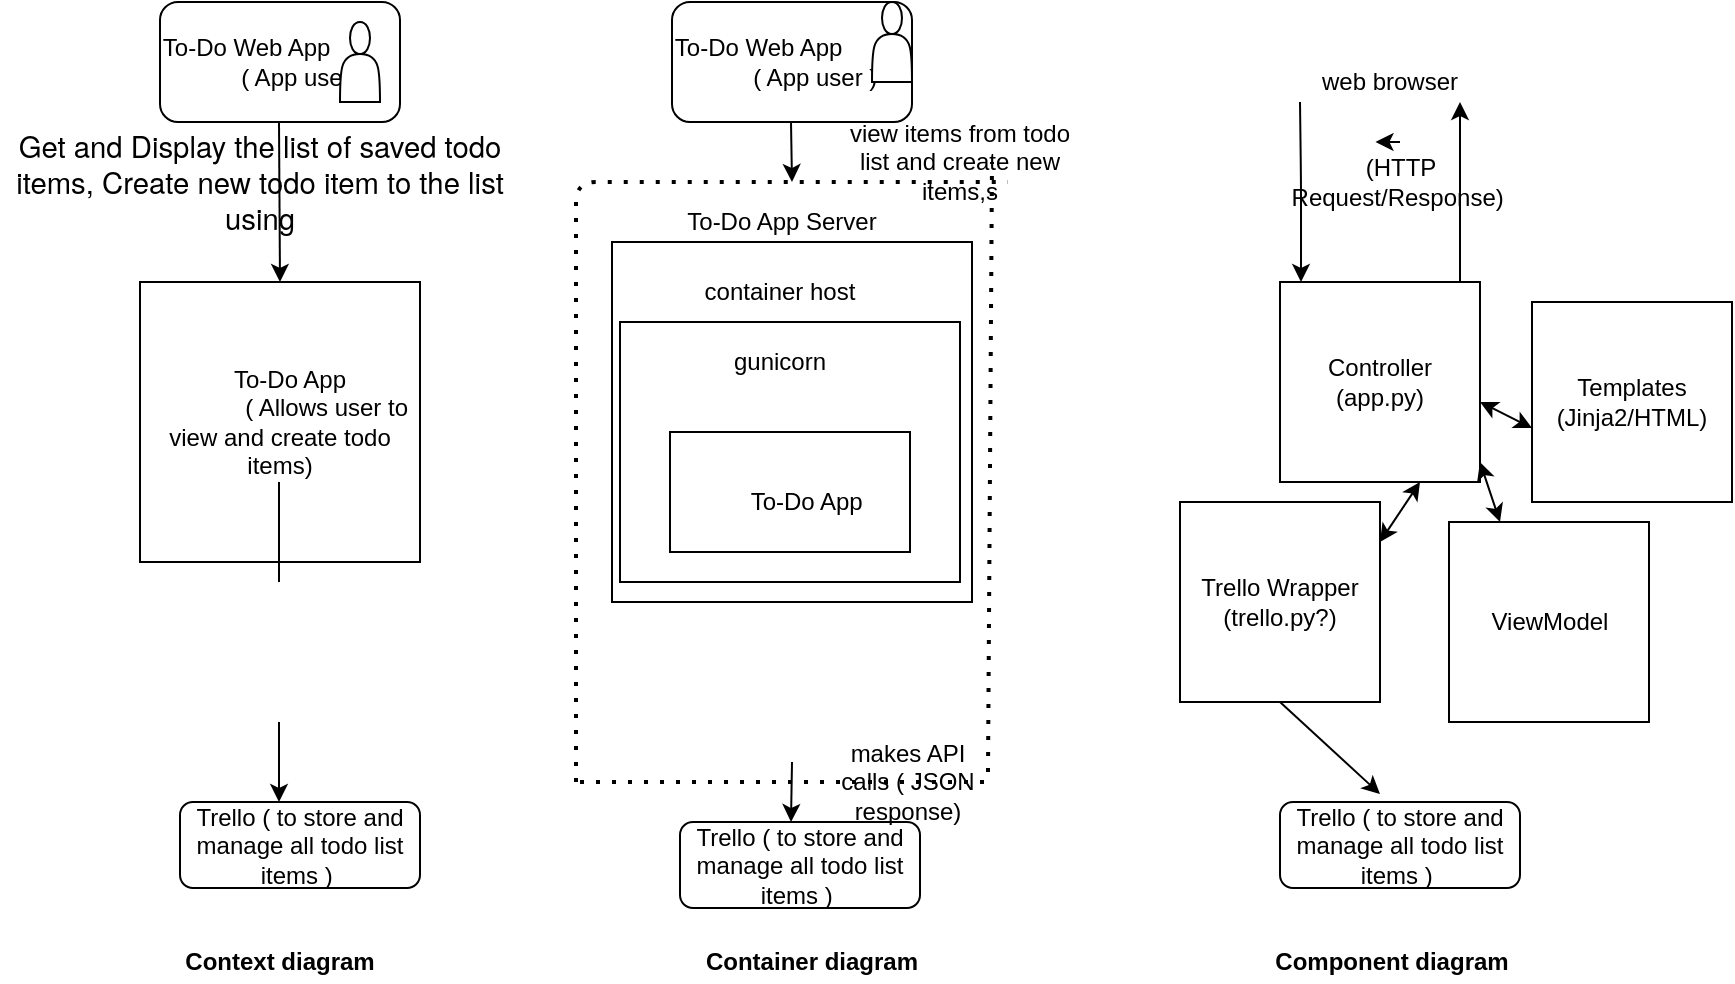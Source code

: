<mxfile version="14.5.1" type="device"><diagram id="C5RBs43oDa-KdzZeNtuy" name="Page-1"><mxGraphModel dx="1106" dy="860" grid="1" gridSize="10" guides="1" tooltips="1" connect="1" arrows="1" fold="1" page="1" pageScale="1" pageWidth="827" pageHeight="1169" math="0" shadow="0"><root><mxCell id="WIyWlLk6GJQsqaUBKTNV-0"/><mxCell id="WIyWlLk6GJQsqaUBKTNV-1" parent="WIyWlLk6GJQsqaUBKTNV-0"/><mxCell id="WIyWlLk6GJQsqaUBKTNV-3" value="To-Do Web App &amp;nbsp; &amp;nbsp; &amp;nbsp; &amp;nbsp; &amp;nbsp; &amp;nbsp; &amp;nbsp; &amp;nbsp; &amp;nbsp; ( App user )&amp;nbsp;" style="rounded=1;whiteSpace=wrap;html=1;fontSize=12;glass=0;strokeWidth=1;shadow=0;align=center;" parent="WIyWlLk6GJQsqaUBKTNV-1" vertex="1"><mxGeometry x="80" y="60" width="120" height="60" as="geometry"/></mxCell><mxCell id="WIyWlLk6GJQsqaUBKTNV-11" value="Trello ( to store and manage all todo list items )&amp;nbsp;" style="rounded=1;whiteSpace=wrap;html=1;fontSize=12;glass=0;strokeWidth=1;shadow=0;" parent="WIyWlLk6GJQsqaUBKTNV-1" vertex="1"><mxGeometry x="90" y="460" width="120" height="43" as="geometry"/></mxCell><mxCell id="S4Vc5kefsL3zOtKIEcPu-3" value="&lt;span&gt;&amp;nbsp; &amp;nbsp; &amp;nbsp; &amp;nbsp; &amp;nbsp; &amp;nbsp; &amp;nbsp;To-Do App &amp;nbsp; &amp;nbsp; &amp;nbsp; &amp;nbsp; &amp;nbsp; &amp;nbsp; &amp;nbsp; &amp;nbsp; &amp;nbsp; &amp;nbsp; &amp;nbsp; &amp;nbsp; ( Allows user to view and create todo items)&lt;/span&gt;" style="html=1;aspect=fixed;align=center;whiteSpace=wrap;verticalAlign=middle;" parent="WIyWlLk6GJQsqaUBKTNV-1" vertex="1"><mxGeometry x="70" y="200" width="140" height="140" as="geometry"/></mxCell><mxCell id="S4Vc5kefsL3zOtKIEcPu-5" value="&lt;span style=&quot;font-size: 11pt ; font-family: &amp;#34;helveticaneue&amp;#34;&quot;&gt;Get and Display the list of saved todo items, Create&amp;nbsp;&lt;/span&gt;&lt;span style=&quot;font-size: 11pt ; font-family: &amp;#34;helveticaneue&amp;#34;&quot;&gt;new todo item to the list using&lt;/span&gt;&lt;span style=&quot;font-size: medium&quot;&gt;&lt;/span&gt;" style="text;html=1;strokeColor=none;fillColor=none;align=center;verticalAlign=middle;whiteSpace=wrap;rounded=0;" parent="WIyWlLk6GJQsqaUBKTNV-1" vertex="1"><mxGeometry y="140" width="260" height="20" as="geometry"/></mxCell><mxCell id="S4Vc5kefsL3zOtKIEcPu-6" value="" style="endArrow=none;html=1;" parent="WIyWlLk6GJQsqaUBKTNV-1" edge="1"><mxGeometry width="50" height="50" relative="1" as="geometry"><mxPoint x="139.5" y="350" as="sourcePoint"/><mxPoint x="139.5" y="300" as="targetPoint"/><Array as="points"><mxPoint x="139.5" y="340"/><mxPoint x="139.5" y="330"/></Array></mxGeometry></mxCell><mxCell id="S4Vc5kefsL3zOtKIEcPu-7" value="" style="endArrow=classic;html=1;" parent="WIyWlLk6GJQsqaUBKTNV-1" edge="1"><mxGeometry width="50" height="50" relative="1" as="geometry"><mxPoint x="139.5" y="420" as="sourcePoint"/><mxPoint x="139.5" y="460" as="targetPoint"/></mxGeometry></mxCell><mxCell id="S4Vc5kefsL3zOtKIEcPu-8" value="" style="endArrow=classic;html=1;entryX=0.5;entryY=0;entryDx=0;entryDy=0;" parent="WIyWlLk6GJQsqaUBKTNV-1" target="S4Vc5kefsL3zOtKIEcPu-3" edge="1"><mxGeometry width="50" height="50" relative="1" as="geometry"><mxPoint x="139.5" y="120" as="sourcePoint"/><mxPoint x="139.5" y="160" as="targetPoint"/></mxGeometry></mxCell><mxCell id="S4Vc5kefsL3zOtKIEcPu-9" value="&lt;b&gt;Context diagram&lt;/b&gt;" style="text;html=1;strokeColor=none;fillColor=none;align=center;verticalAlign=middle;whiteSpace=wrap;rounded=0;" parent="WIyWlLk6GJQsqaUBKTNV-1" vertex="1"><mxGeometry x="70" y="530" width="140" height="20" as="geometry"/></mxCell><mxCell id="S4Vc5kefsL3zOtKIEcPu-10" value="To-Do Web App &amp;nbsp; &amp;nbsp; &amp;nbsp; &amp;nbsp; &amp;nbsp; &amp;nbsp; &amp;nbsp; &amp;nbsp; &amp;nbsp; ( App user )&amp;nbsp;" style="rounded=1;whiteSpace=wrap;html=1;fontSize=12;glass=0;strokeWidth=1;shadow=0;align=center;" parent="WIyWlLk6GJQsqaUBKTNV-1" vertex="1"><mxGeometry x="336" y="60" width="120" height="60" as="geometry"/></mxCell><mxCell id="S4Vc5kefsL3zOtKIEcPu-11" value="Trello ( to store and manage all todo list items )&amp;nbsp;" style="rounded=1;whiteSpace=wrap;html=1;fontSize=12;glass=0;strokeWidth=1;shadow=0;" parent="WIyWlLk6GJQsqaUBKTNV-1" vertex="1"><mxGeometry x="340" y="470" width="120" height="43" as="geometry"/></mxCell><mxCell id="S4Vc5kefsL3zOtKIEcPu-14" value="" style="endArrow=classic;html=1;" parent="WIyWlLk6GJQsqaUBKTNV-1" edge="1"><mxGeometry width="50" height="50" relative="1" as="geometry"><mxPoint x="396" y="440" as="sourcePoint"/><mxPoint x="395.5" y="470" as="targetPoint"/></mxGeometry></mxCell><mxCell id="S4Vc5kefsL3zOtKIEcPu-15" value="" style="endArrow=classic;html=1;" parent="WIyWlLk6GJQsqaUBKTNV-1" edge="1"><mxGeometry width="50" height="50" relative="1" as="geometry"><mxPoint x="395.5" y="120" as="sourcePoint"/><mxPoint x="396" y="150" as="targetPoint"/></mxGeometry></mxCell><mxCell id="S4Vc5kefsL3zOtKIEcPu-16" value="&lt;b&gt;Container diagram&lt;/b&gt;" style="text;html=1;strokeColor=none;fillColor=none;align=center;verticalAlign=middle;whiteSpace=wrap;rounded=0;" parent="WIyWlLk6GJQsqaUBKTNV-1" vertex="1"><mxGeometry x="336" y="530" width="140" height="20" as="geometry"/></mxCell><mxCell id="S4Vc5kefsL3zOtKIEcPu-18" value="To-Do web app" style="whiteSpace=wrap;html=1;aspect=fixed;" parent="WIyWlLk6GJQsqaUBKTNV-1" vertex="1"><mxGeometry x="360" y="270" width="70" height="70" as="geometry"/></mxCell><mxCell id="S4Vc5kefsL3zOtKIEcPu-20" value="makes API calls ( JSON response)" style="text;html=1;strokeColor=none;fillColor=none;align=center;verticalAlign=middle;whiteSpace=wrap;rounded=0;" parent="WIyWlLk6GJQsqaUBKTNV-1" vertex="1"><mxGeometry x="414" y="440" width="80" height="20" as="geometry"/></mxCell><mxCell id="S4Vc5kefsL3zOtKIEcPu-24" value="view items from todo list and create new items,s" style="text;html=1;strokeColor=none;fillColor=none;align=center;verticalAlign=middle;whiteSpace=wrap;rounded=0;" parent="WIyWlLk6GJQsqaUBKTNV-1" vertex="1"><mxGeometry x="420" y="130" width="120" height="20" as="geometry"/></mxCell><mxCell id="S4Vc5kefsL3zOtKIEcPu-25" value="" style="endArrow=none;dashed=1;html=1;dashPattern=1 3;strokeWidth=2;entryX=0.75;entryY=0.5;entryDx=0;entryDy=0;entryPerimeter=0;" parent="WIyWlLk6GJQsqaUBKTNV-1" edge="1"><mxGeometry width="50" height="50" relative="1" as="geometry"><mxPoint x="288" y="450" as="sourcePoint"/><mxPoint x="504" y="150" as="targetPoint"/><Array as="points"><mxPoint x="288" y="150"/><mxPoint x="398" y="150"/></Array></mxGeometry></mxCell><mxCell id="S4Vc5kefsL3zOtKIEcPu-26" value="" style="endArrow=none;dashed=1;html=1;dashPattern=1 3;strokeWidth=2;entryX=1;entryY=0.5;entryDx=0;entryDy=0;" parent="WIyWlLk6GJQsqaUBKTNV-1" target="S4Vc5kefsL3zOtKIEcPu-20" edge="1"><mxGeometry width="50" height="50" relative="1" as="geometry"><mxPoint x="290" y="450" as="sourcePoint"/><mxPoint x="340" y="390" as="targetPoint"/></mxGeometry></mxCell><mxCell id="S4Vc5kefsL3zOtKIEcPu-27" value="" style="endArrow=none;dashed=1;html=1;dashPattern=1 3;strokeWidth=2;exitX=1;exitY=0.25;exitDx=0;exitDy=0;" parent="WIyWlLk6GJQsqaUBKTNV-1" source="S4Vc5kefsL3zOtKIEcPu-20" edge="1"><mxGeometry width="50" height="50" relative="1" as="geometry"><mxPoint x="496" y="267.5" as="sourcePoint"/><mxPoint x="496" y="140" as="targetPoint"/></mxGeometry></mxCell><mxCell id="S4Vc5kefsL3zOtKIEcPu-29" value="Trello ( to store and manage all todo list items )&amp;nbsp;" style="rounded=1;whiteSpace=wrap;html=1;fontSize=12;glass=0;strokeWidth=1;shadow=0;" parent="WIyWlLk6GJQsqaUBKTNV-1" vertex="1"><mxGeometry x="640" y="460" width="120" height="43" as="geometry"/></mxCell><mxCell id="S4Vc5kefsL3zOtKIEcPu-31" value="" style="endArrow=classic;html=1;exitX=0.5;exitY=1;exitDx=0;exitDy=0;" parent="WIyWlLk6GJQsqaUBKTNV-1" source="CY3hZTwhcUjYBA5tq7TQ-2" edge="1"><mxGeometry width="50" height="50" relative="1" as="geometry"><mxPoint x="695.5" y="410" as="sourcePoint"/><mxPoint x="690" y="456" as="targetPoint"/></mxGeometry></mxCell><mxCell id="S4Vc5kefsL3zOtKIEcPu-32" value="" style="endArrow=classic;html=1;" parent="WIyWlLk6GJQsqaUBKTNV-1" edge="1"><mxGeometry width="50" height="50" relative="1" as="geometry"><mxPoint x="650" y="110" as="sourcePoint"/><mxPoint x="650.5" y="200" as="targetPoint"/><Array as="points"><mxPoint x="650.5" y="150"/></Array></mxGeometry></mxCell><mxCell id="S4Vc5kefsL3zOtKIEcPu-33" value="&lt;b&gt;Component diagram&lt;/b&gt;" style="text;html=1;strokeColor=none;fillColor=none;align=center;verticalAlign=middle;whiteSpace=wrap;rounded=0;" parent="WIyWlLk6GJQsqaUBKTNV-1" vertex="1"><mxGeometry x="626" y="530" width="140" height="20" as="geometry"/></mxCell><mxCell id="S4Vc5kefsL3zOtKIEcPu-34" value="&lt;span&gt;ViewModel&lt;/span&gt;" style="whiteSpace=wrap;html=1;aspect=fixed;" parent="WIyWlLk6GJQsqaUBKTNV-1" vertex="1"><mxGeometry x="724.5" y="320" width="100" height="100" as="geometry"/></mxCell><mxCell id="S4Vc5kefsL3zOtKIEcPu-42" value="&amp;nbsp;(HTTP&amp;nbsp;&lt;br&gt;Request/Response)&amp;nbsp;" style="text;html=1;strokeColor=none;fillColor=none;align=center;verticalAlign=middle;whiteSpace=wrap;rounded=0;" parent="WIyWlLk6GJQsqaUBKTNV-1" vertex="1"><mxGeometry x="675.5" y="130" width="49" height="40" as="geometry"/></mxCell><mxCell id="kek7X1acKYP3mf2sekRZ-0" value="" style="shape=actor;whiteSpace=wrap;html=1;" parent="WIyWlLk6GJQsqaUBKTNV-1" vertex="1"><mxGeometry x="170" y="70" width="20" height="40" as="geometry"/></mxCell><mxCell id="kek7X1acKYP3mf2sekRZ-1" value="" style="shape=actor;whiteSpace=wrap;html=1;" parent="WIyWlLk6GJQsqaUBKTNV-1" vertex="1"><mxGeometry x="436" y="60" width="20" height="40" as="geometry"/></mxCell><mxCell id="kek7X1acKYP3mf2sekRZ-2" value="" style="whiteSpace=wrap;html=1;aspect=fixed;align=center;" parent="WIyWlLk6GJQsqaUBKTNV-1" vertex="1"><mxGeometry x="306" y="180" width="180" height="180" as="geometry"/></mxCell><mxCell id="kek7X1acKYP3mf2sekRZ-5" value="To-Do App Server" style="text;html=1;strokeColor=none;fillColor=none;align=center;verticalAlign=middle;whiteSpace=wrap;rounded=0;" parent="WIyWlLk6GJQsqaUBKTNV-1" vertex="1"><mxGeometry x="326" y="160" width="130" height="20" as="geometry"/></mxCell><mxCell id="kek7X1acKYP3mf2sekRZ-7" value="" style="rounded=0;whiteSpace=wrap;html=1;align=center;" parent="WIyWlLk6GJQsqaUBKTNV-1" vertex="1"><mxGeometry x="310" y="220" width="170" height="130" as="geometry"/></mxCell><mxCell id="kek7X1acKYP3mf2sekRZ-8" value="gunicorn" style="text;html=1;strokeColor=none;fillColor=none;align=center;verticalAlign=middle;whiteSpace=wrap;rounded=0;" parent="WIyWlLk6GJQsqaUBKTNV-1" vertex="1"><mxGeometry x="310" y="230" width="160" height="20" as="geometry"/></mxCell><mxCell id="kek7X1acKYP3mf2sekRZ-10" value="" style="rounded=0;whiteSpace=wrap;html=1;align=center;" parent="WIyWlLk6GJQsqaUBKTNV-1" vertex="1"><mxGeometry x="335" y="275" width="120" height="60" as="geometry"/></mxCell><mxCell id="kek7X1acKYP3mf2sekRZ-11" value="To-Do App&amp;nbsp;" style="text;html=1;strokeColor=none;fillColor=none;align=center;verticalAlign=middle;whiteSpace=wrap;rounded=0;" parent="WIyWlLk6GJQsqaUBKTNV-1" vertex="1"><mxGeometry x="370" y="300" width="70" height="20" as="geometry"/></mxCell><mxCell id="kek7X1acKYP3mf2sekRZ-12" value="" style="endArrow=classic;html=1;" parent="WIyWlLk6GJQsqaUBKTNV-1" edge="1"><mxGeometry width="50" height="50" relative="1" as="geometry"><mxPoint x="730" y="200" as="sourcePoint"/><mxPoint x="730" y="110" as="targetPoint"/></mxGeometry></mxCell><mxCell id="kek7X1acKYP3mf2sekRZ-18" value="container host" style="text;html=1;strokeColor=none;fillColor=none;align=center;verticalAlign=middle;whiteSpace=wrap;rounded=0;" parent="WIyWlLk6GJQsqaUBKTNV-1" vertex="1"><mxGeometry x="350" y="190" width="80" height="30" as="geometry"/></mxCell><mxCell id="CY3hZTwhcUjYBA5tq7TQ-0" value="Controller (app.py)" style="whiteSpace=wrap;html=1;aspect=fixed;" parent="WIyWlLk6GJQsqaUBKTNV-1" vertex="1"><mxGeometry x="640" y="200" width="100" height="100" as="geometry"/></mxCell><mxCell id="CY3hZTwhcUjYBA5tq7TQ-1" value="Templates (Jinja2/HTML)" style="whiteSpace=wrap;html=1;aspect=fixed;" parent="WIyWlLk6GJQsqaUBKTNV-1" vertex="1"><mxGeometry x="766" y="210" width="100" height="100" as="geometry"/></mxCell><mxCell id="CY3hZTwhcUjYBA5tq7TQ-2" value="Trello Wrapper (trello.py?)" style="whiteSpace=wrap;html=1;aspect=fixed;" parent="WIyWlLk6GJQsqaUBKTNV-1" vertex="1"><mxGeometry x="590" y="310" width="100" height="100" as="geometry"/></mxCell><mxCell id="V8hU4dpPeemmjiRHIWlC-1" value="" style="endArrow=classic;startArrow=classic;html=1;" edge="1" parent="WIyWlLk6GJQsqaUBKTNV-1"><mxGeometry width="50" height="50" relative="1" as="geometry"><mxPoint x="690" y="330" as="sourcePoint"/><mxPoint x="710" y="300" as="targetPoint"/></mxGeometry></mxCell><mxCell id="V8hU4dpPeemmjiRHIWlC-2" value="" style="endArrow=classic;startArrow=classic;html=1;" edge="1" parent="WIyWlLk6GJQsqaUBKTNV-1"><mxGeometry width="50" height="50" relative="1" as="geometry"><mxPoint x="750" y="320" as="sourcePoint"/><mxPoint x="740" y="290" as="targetPoint"/></mxGeometry></mxCell><mxCell id="V8hU4dpPeemmjiRHIWlC-3" value="" style="endArrow=classic;startArrow=classic;html=1;exitX=0;exitY=0.63;exitDx=0;exitDy=0;exitPerimeter=0;" edge="1" parent="WIyWlLk6GJQsqaUBKTNV-1" source="CY3hZTwhcUjYBA5tq7TQ-1"><mxGeometry width="50" height="50" relative="1" as="geometry"><mxPoint x="750" y="280" as="sourcePoint"/><mxPoint x="740" y="260" as="targetPoint"/></mxGeometry></mxCell><mxCell id="V8hU4dpPeemmjiRHIWlC-4" value="web browser" style="text;html=1;strokeColor=none;fillColor=none;align=center;verticalAlign=middle;whiteSpace=wrap;rounded=0;" vertex="1" parent="WIyWlLk6GJQsqaUBKTNV-1"><mxGeometry x="640" y="90" width="110" height="20" as="geometry"/></mxCell><mxCell id="V8hU4dpPeemmjiRHIWlC-5" style="edgeStyle=orthogonalEdgeStyle;rounded=1;orthogonalLoop=1;jettySize=auto;html=1;exitX=0.5;exitY=0;exitDx=0;exitDy=0;entryX=0.25;entryY=0;entryDx=0;entryDy=0;" edge="1" parent="WIyWlLk6GJQsqaUBKTNV-1" source="S4Vc5kefsL3zOtKIEcPu-42" target="S4Vc5kefsL3zOtKIEcPu-42"><mxGeometry relative="1" as="geometry"/></mxCell></root></mxGraphModel></diagram></mxfile>